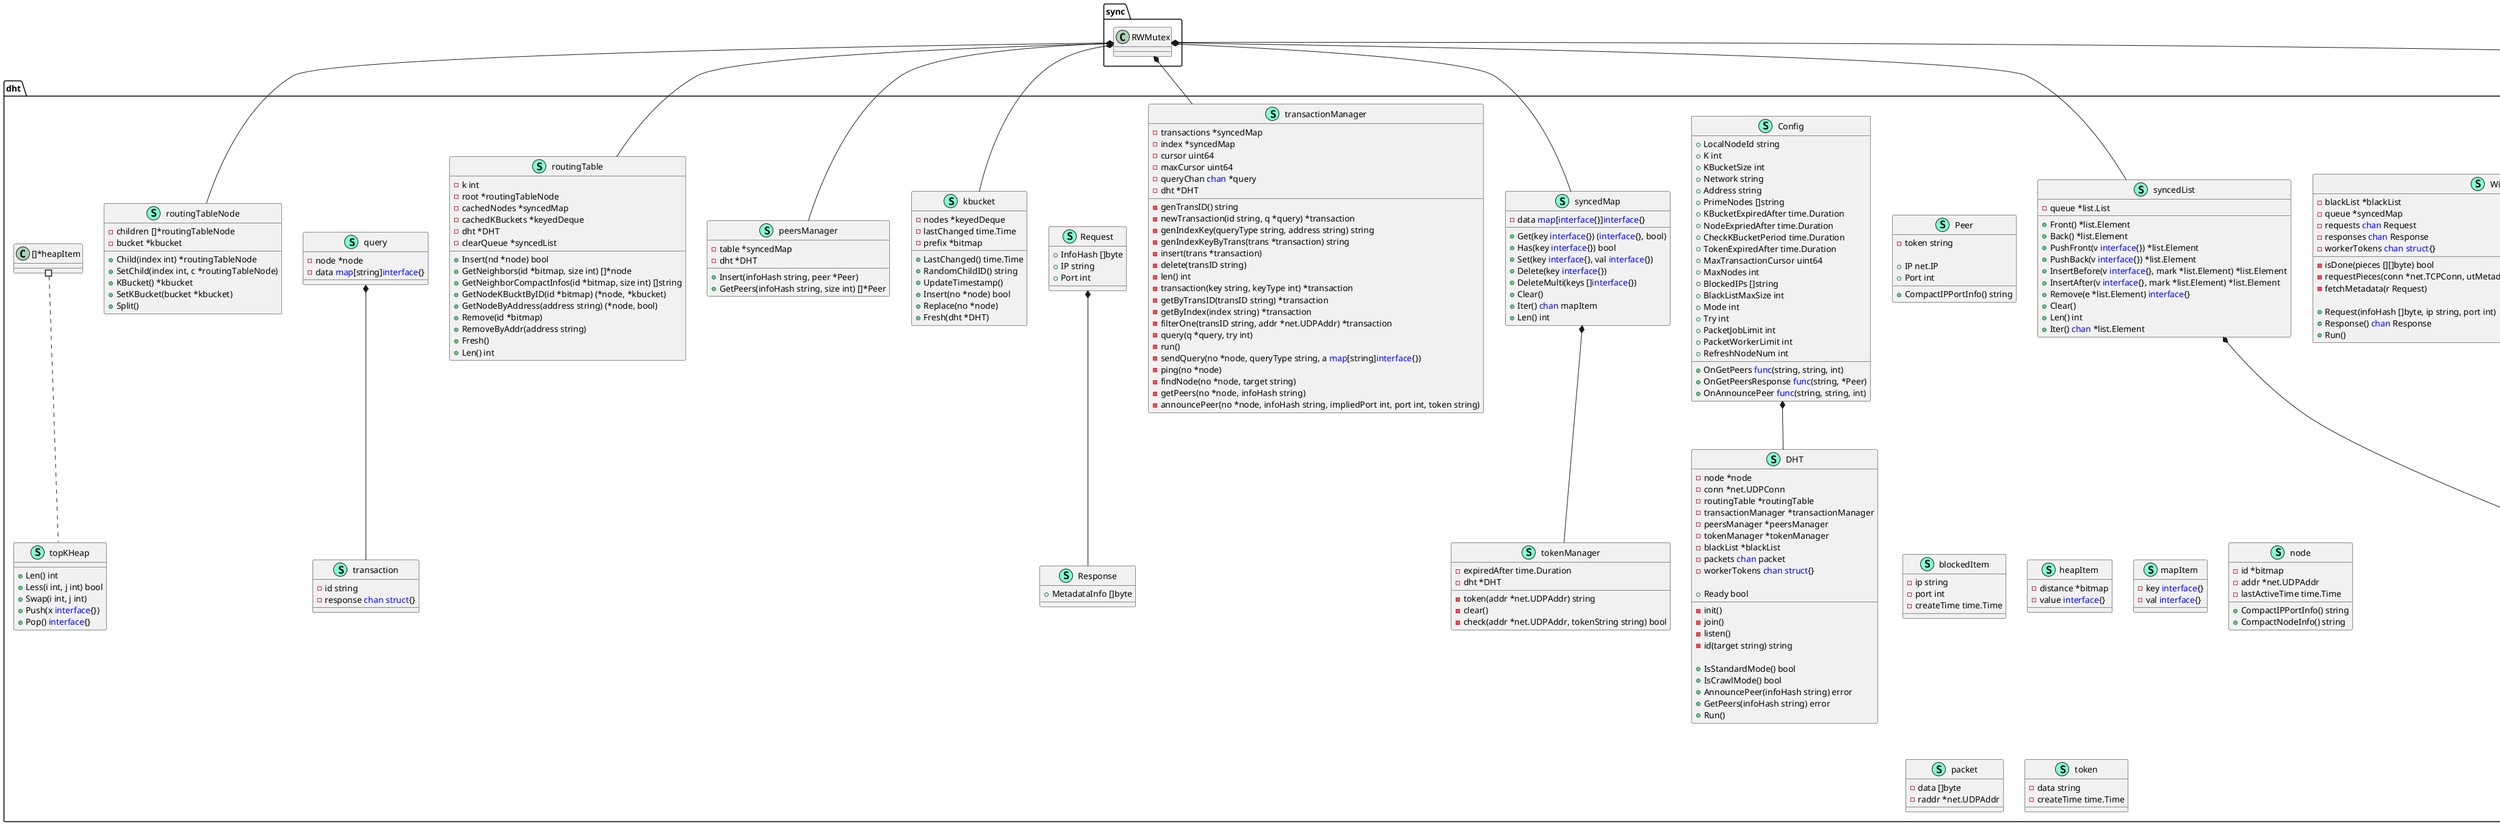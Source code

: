 @startuml
namespace dht {
    class Config << (S,Aquamarine) >> {
        + LocalNodeId string
        + K int
        + KBucketSize int
        + Network string
        + Address string
        + PrimeNodes []string
        + KBucketExpiredAfter time.Duration
        + NodeExpriedAfter time.Duration
        + CheckKBucketPeriod time.Duration
        + TokenExpiredAfter time.Duration
        + MaxTransactionCursor uint64
        + MaxNodes int
        + OnGetPeers <font color=blue>func</font>(string, string, int) 
        + OnGetPeersResponse <font color=blue>func</font>(string, *Peer) 
        + OnAnnouncePeer <font color=blue>func</font>(string, string, int) 
        + BlockedIPs []string
        + BlackListMaxSize int
        + Mode int
        + Try int
        + PacketJobLimit int
        + PacketWorkerLimit int
        + RefreshNodeNum int

    }
    class DHT << (S,Aquamarine) >> {
        - node *node
        - conn *net.UDPConn
        - routingTable *routingTable
        - transactionManager *transactionManager
        - peersManager *peersManager
        - tokenManager *tokenManager
        - blackList *blackList
        - packets <font color=blue>chan</font> packet
        - workerTokens <font color=blue>chan</font> <font color=blue>struct</font>{}

        + Ready bool

        - init() 
        - join() 
        - listen() 
        - id(target string) string

        + IsStandardMode() bool
        + IsCrawlMode() bool
        + AnnouncePeer(infoHash string) error
        + GetPeers(infoHash string) error
        + Run() 

    }
    class Peer << (S,Aquamarine) >> {
        - token string

        + IP net.IP
        + Port int

        + CompactIPPortInfo() string

    }
    class Request << (S,Aquamarine) >> {
        + InfoHash []byte
        + IP string
        + Port int

    }
    class Response << (S,Aquamarine) >> {
        + MetadataInfo []byte

    }
    class Wire << (S,Aquamarine) >> {
        - blackList *blackList
        - queue *syncedMap
        - requests <font color=blue>chan</font> Request
        - responses <font color=blue>chan</font> Response
        - workerTokens <font color=blue>chan</font> <font color=blue>struct</font>{}

        - isDone(pieces [][]byte) bool
        - requestPieces(conn *net.TCPConn, utMetadata int, metadataSize int, piecesNum int) 
        - fetchMetadata(r Request) 

        + Request(infoHash []byte, ip string, port int) 
        + Response() <font color=blue>chan</font> Response
        + Run() 

    }
    class bitmap << (S,Aquamarine) >> {
        - data []byte

        + Size int

        - set(index int, bit int) 

        + Bit(index int) int
        + Set(index int) 
        + Unset(index int) 
        + Compare(other *bitmap, prefixLen int) int
        + Xor(other *bitmap) *bitmap
        + String() string
        + RawString() string

    }
    class blackList << (S,Aquamarine) >> {
        - list *syncedMap
        - maxSize int
        - expiredAfter time.Duration

        - genKey(ip string, port int) string
        - insert(ip string, port int) 
        - delete(ip string, port int) 
        - in(ip string, port int) bool
        - clear() 

    }
    class blockedItem << (S,Aquamarine) >> {
        - ip string
        - port int
        - createTime time.Time

    }
    class dht.topKHeap << (T, #FF7700) >>  {
    }
    class heapItem << (S,Aquamarine) >> {
        - distance *bitmap
        - value <font color=blue>interface</font>{}

    }
    class kbucket << (S,Aquamarine) >> {
        - nodes *keyedDeque
        - lastChanged time.Time
        - prefix *bitmap

        + LastChanged() time.Time
        + RandomChildID() string
        + UpdateTimestamp() 
        + Insert(no *node) bool
        + Replace(no *node) 
        + Fresh(dht *DHT) 

    }
    class keyedDeque << (S,Aquamarine) >> {
        - index <font color=blue>map</font>[<font color=blue>interface</font>{}]*list.Element
        - invertedIndex <font color=blue>map</font>[*list.Element]<font color=blue>interface</font>{}

        + Push(key <font color=blue>interface</font>{}, val <font color=blue>interface</font>{}) 
        + Get(key <font color=blue>interface</font>{}) (*list.Element, bool)
        + HasKey(key <font color=blue>interface</font>{}) bool
        + Delete(key <font color=blue>interface</font>{}) <font color=blue>interface</font>{}
        + Remove(e *list.Element) <font color=blue>interface</font>{}
        + Clear() 

    }
    class mapItem << (S,Aquamarine) >> {
        - key <font color=blue>interface</font>{}
        - val <font color=blue>interface</font>{}

    }
    class node << (S,Aquamarine) >> {
        - id *bitmap
        - addr *net.UDPAddr
        - lastActiveTime time.Time

        + CompactIPPortInfo() string
        + CompactNodeInfo() string

    }
    class packet << (S,Aquamarine) >> {
        - data []byte
        - raddr *net.UDPAddr

    }
    class peersManager << (S,Aquamarine) >> {
        - table *syncedMap
        - dht *DHT

        + Insert(infoHash string, peer *Peer) 
        + GetPeers(infoHash string, size int) []*Peer

    }
    class query << (S,Aquamarine) >> {
        - node *node
        - data <font color=blue>map</font>[string]<font color=blue>interface</font>{}

    }
    class routingTable << (S,Aquamarine) >> {
        - k int
        - root *routingTableNode
        - cachedNodes *syncedMap
        - cachedKBuckets *keyedDeque
        - dht *DHT
        - clearQueue *syncedList

        + Insert(nd *node) bool
        + GetNeighbors(id *bitmap, size int) []*node
        + GetNeighborCompactInfos(id *bitmap, size int) []string
        + GetNodeKBucktByID(id *bitmap) (*node, *kbucket)
        + GetNodeByAddress(address string) (*node, bool)
        + Remove(id *bitmap) 
        + RemoveByAddr(address string) 
        + Fresh() 
        + Len() int

    }
    class routingTableNode << (S,Aquamarine) >> {
        - children []*routingTableNode
        - bucket *kbucket

        + Child(index int) *routingTableNode
        + SetChild(index int, c *routingTableNode) 
        + KBucket() *kbucket
        + SetKBucket(bucket *kbucket) 
        + Split() 

    }
    class syncedList << (S,Aquamarine) >> {
        - queue *list.List

        + Front() *list.Element
        + Back() *list.Element
        + PushFront(v <font color=blue>interface</font>{}) *list.Element
        + PushBack(v <font color=blue>interface</font>{}) *list.Element
        + InsertBefore(v <font color=blue>interface</font>{}, mark *list.Element) *list.Element
        + InsertAfter(v <font color=blue>interface</font>{}, mark *list.Element) *list.Element
        + Remove(e *list.Element) <font color=blue>interface</font>{}
        + Clear() 
        + Len() int
        + Iter() <font color=blue>chan</font> *list.Element

    }
    class syncedMap << (S,Aquamarine) >> {
        - data <font color=blue>map</font>[<font color=blue>interface</font>{}]<font color=blue>interface</font>{}

        + Get(key <font color=blue>interface</font>{}) (<font color=blue>interface</font>{}, bool)
        + Has(key <font color=blue>interface</font>{}) bool
        + Set(key <font color=blue>interface</font>{}, val <font color=blue>interface</font>{}) 
        + Delete(key <font color=blue>interface</font>{}) 
        + DeleteMulti(keys []<font color=blue>interface</font>{}) 
        + Clear() 
        + Iter() <font color=blue>chan</font> mapItem
        + Len() int

    }
    class token << (S,Aquamarine) >> {
        - data string
        - createTime time.Time

    }
    class tokenManager << (S,Aquamarine) >> {
        - expiredAfter time.Duration
        - dht *DHT

        - token(addr *net.UDPAddr) string
        - clear() 
        - check(addr *net.UDPAddr, tokenString string) bool

    }
    class topKHeap << (S,Aquamarine) >> {
        + Len() int
        + Less(i int, j int) bool
        + Swap(i int, j int) 
        + Push(x <font color=blue>interface</font>{}) 
        + Pop() <font color=blue>interface</font>{}

    }
    class transaction << (S,Aquamarine) >> {
        - id string
        - response <font color=blue>chan</font> <font color=blue>struct</font>{}

    }
    class transactionManager << (S,Aquamarine) >> {
        - transactions *syncedMap
        - index *syncedMap
        - cursor uint64
        - maxCursor uint64
        - queryChan <font color=blue>chan</font> *query
        - dht *DHT

        - genTransID() string
        - newTransaction(id string, q *query) *transaction
        - genIndexKey(queryType string, address string) string
        - genIndexKeyByTrans(trans *transaction) string
        - insert(trans *transaction) 
        - delete(transID string) 
        - len() int
        - transaction(key string, keyType int) *transaction
        - getByTransID(transID string) *transaction
        - getByIndex(index string) *transaction
        - filterOne(transID string, addr *net.UDPAddr) *transaction
        - query(q *query, try int) 
        - run() 
        - sendQuery(no *node, queryType string, a <font color=blue>map</font>[string]<font color=blue>interface</font>{}) 
        - ping(no *node) 
        - findNode(no *node, target string) 
        - getPeers(no *node, infoHash string) 
        - announcePeer(no *node, infoHash string, impliedPort int, port int, token string) 

    }
}
"dht.Config" *-- "dht.DHT"
"dht.Request" *-- "dht.Response"
"sync.RWMutex" *-- "dht.kbucket"
"dht.syncedList" *-- "dht.keyedDeque"
"sync.RWMutex" *-- "dht.keyedDeque"
"sync.RWMutex" *-- "dht.peersManager"
"sync.RWMutex" *-- "dht.routingTable"
"sync.RWMutex" *-- "dht.routingTableNode"
"sync.RWMutex" *-- "dht.syncedList"
"sync.RWMutex" *-- "dht.syncedMap"
"dht.syncedMap" *-- "dht.tokenManager"
"dht.query" *-- "dht.transaction"
"sync.RWMutex" *-- "dht.transactionManager"


"dht.[]*heapItem" #.. "dht.topKHeap"
@enduml
